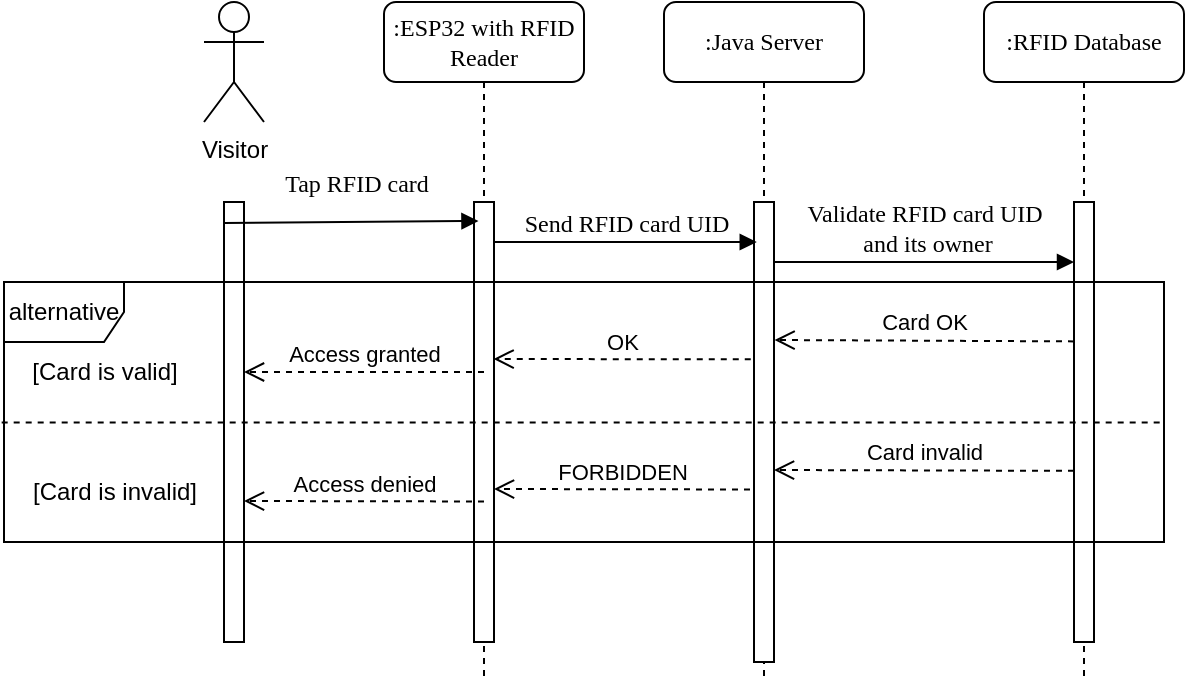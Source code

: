 <mxfile version="21.3.7" type="device">
  <diagram name="Page-1" id="13e1069c-82ec-6db2-03f1-153e76fe0fe0">
    <mxGraphModel dx="1137" dy="692" grid="1" gridSize="10" guides="1" tooltips="1" connect="1" arrows="1" fold="1" page="1" pageScale="1" pageWidth="1100" pageHeight="850" background="none" math="0" shadow="0">
      <root>
        <mxCell id="0" />
        <mxCell id="1" parent="0" />
        <mxCell id="7baba1c4bc27f4b0-2" value=":Java Server" style="shape=umlLifeline;perimeter=lifelinePerimeter;whiteSpace=wrap;html=1;container=1;collapsible=0;recursiveResize=0;outlineConnect=0;rounded=1;shadow=0;comic=0;labelBackgroundColor=none;strokeWidth=1;fontFamily=Verdana;fontSize=12;align=center;" parent="1" vertex="1">
          <mxGeometry x="430" y="100" width="100" height="340" as="geometry" />
        </mxCell>
        <mxCell id="7baba1c4bc27f4b0-10" value="" style="html=1;points=[];perimeter=orthogonalPerimeter;rounded=0;shadow=0;comic=0;labelBackgroundColor=none;strokeWidth=1;fontFamily=Verdana;fontSize=12;align=center;" parent="7baba1c4bc27f4b0-2" vertex="1">
          <mxGeometry x="45" y="100" width="10" height="230" as="geometry" />
        </mxCell>
        <mxCell id="7baba1c4bc27f4b0-3" value=":RFID Database" style="shape=umlLifeline;perimeter=lifelinePerimeter;whiteSpace=wrap;html=1;container=1;collapsible=0;recursiveResize=0;outlineConnect=0;rounded=1;shadow=0;comic=0;labelBackgroundColor=none;strokeWidth=1;fontFamily=Verdana;fontSize=12;align=center;" parent="1" vertex="1">
          <mxGeometry x="590" y="100" width="100" height="340" as="geometry" />
        </mxCell>
        <mxCell id="7baba1c4bc27f4b0-13" value="" style="html=1;points=[];perimeter=orthogonalPerimeter;rounded=0;shadow=0;comic=0;labelBackgroundColor=none;strokeWidth=1;fontFamily=Verdana;fontSize=12;align=center;" parent="7baba1c4bc27f4b0-3" vertex="1">
          <mxGeometry x="45" y="100" width="10" height="220" as="geometry" />
        </mxCell>
        <mxCell id="QY5aW8uteJ6rn8_Yj_3w-6" value="Card OK" style="html=1;verticalAlign=bottom;endArrow=open;dashed=1;endSize=8;edgeStyle=elbowEdgeStyle;elbow=vertical;curved=0;rounded=0;entryX=1.029;entryY=0.299;entryDx=0;entryDy=0;entryPerimeter=0;" edge="1" parent="7baba1c4bc27f4b0-3" target="7baba1c4bc27f4b0-10">
          <mxGeometry relative="1" as="geometry">
            <mxPoint x="45" y="169.69" as="sourcePoint" />
            <mxPoint x="-90" y="170" as="targetPoint" />
          </mxGeometry>
        </mxCell>
        <mxCell id="7baba1c4bc27f4b0-8" value=":ESP32 with RFID Reader" style="shape=umlLifeline;perimeter=lifelinePerimeter;whiteSpace=wrap;html=1;container=1;collapsible=0;recursiveResize=0;outlineConnect=0;rounded=1;shadow=0;comic=0;labelBackgroundColor=none;strokeWidth=1;fontFamily=Verdana;fontSize=12;align=center;" parent="1" vertex="1">
          <mxGeometry x="290" y="100" width="100" height="340" as="geometry" />
        </mxCell>
        <mxCell id="7baba1c4bc27f4b0-9" value="" style="html=1;points=[];perimeter=orthogonalPerimeter;rounded=0;shadow=0;comic=0;labelBackgroundColor=none;strokeWidth=1;fontFamily=Verdana;fontSize=12;align=center;" parent="7baba1c4bc27f4b0-8" vertex="1">
          <mxGeometry x="45" y="100" width="10" height="220" as="geometry" />
        </mxCell>
        <mxCell id="7baba1c4bc27f4b0-11" value="Send RFID card UID" style="html=1;verticalAlign=bottom;endArrow=block;labelBackgroundColor=none;fontFamily=Verdana;fontSize=12;edgeStyle=elbowEdgeStyle;elbow=vertical;entryX=0.138;entryY=0.086;entryDx=0;entryDy=0;entryPerimeter=0;" parent="1" source="7baba1c4bc27f4b0-9" target="7baba1c4bc27f4b0-10" edge="1">
          <mxGeometry relative="1" as="geometry">
            <mxPoint x="410" y="210" as="sourcePoint" />
            <mxPoint x="460" y="220" as="targetPoint" />
            <Array as="points">
              <mxPoint x="475" y="220" />
            </Array>
          </mxGeometry>
        </mxCell>
        <mxCell id="7baba1c4bc27f4b0-14" value="Validate RFID card UID&lt;br&gt;&amp;nbsp;and its owner" style="html=1;verticalAlign=bottom;endArrow=block;labelBackgroundColor=none;fontFamily=Verdana;fontSize=12;edgeStyle=elbowEdgeStyle;elbow=vertical;" parent="1" source="7baba1c4bc27f4b0-10" edge="1">
          <mxGeometry x="-0.002" relative="1" as="geometry">
            <mxPoint x="560" y="220" as="sourcePoint" />
            <mxPoint x="635" y="230" as="targetPoint" />
            <Array as="points">
              <mxPoint x="580" y="230" />
            </Array>
            <mxPoint as="offset" />
          </mxGeometry>
        </mxCell>
        <mxCell id="QY5aW8uteJ6rn8_Yj_3w-7" value="Visitor" style="shape=umlActor;verticalLabelPosition=bottom;verticalAlign=top;html=1;outlineConnect=0;" vertex="1" parent="1">
          <mxGeometry x="200" y="100" width="30" height="60" as="geometry" />
        </mxCell>
        <mxCell id="QY5aW8uteJ6rn8_Yj_3w-8" value="" style="html=1;points=[];perimeter=orthogonalPerimeter;rounded=0;shadow=0;comic=0;labelBackgroundColor=none;strokeWidth=1;fontFamily=Verdana;fontSize=12;align=center;" vertex="1" parent="1">
          <mxGeometry x="210" y="200" width="10" height="220" as="geometry" />
        </mxCell>
        <mxCell id="QY5aW8uteJ6rn8_Yj_3w-9" value="Tap RFID card" style="html=1;verticalAlign=bottom;endArrow=block;labelBackgroundColor=none;fontFamily=Verdana;fontSize=12;edgeStyle=elbowEdgeStyle;elbow=vertical;entryX=0.223;entryY=0.04;entryDx=0;entryDy=0;entryPerimeter=0;" edge="1" parent="1" target="7baba1c4bc27f4b0-9">
          <mxGeometry x="0.037" y="10" relative="1" as="geometry">
            <mxPoint x="210" y="210.44" as="sourcePoint" />
            <mxPoint x="330" y="210" as="targetPoint" />
            <mxPoint as="offset" />
          </mxGeometry>
        </mxCell>
        <mxCell id="QY5aW8uteJ6rn8_Yj_3w-11" value="alternative" style="shape=umlFrame;whiteSpace=wrap;html=1;pointerEvents=0;" vertex="1" parent="1">
          <mxGeometry x="100" y="240" width="580" height="130" as="geometry" />
        </mxCell>
        <mxCell id="QY5aW8uteJ6rn8_Yj_3w-12" value="[Card is valid]" style="text;html=1;align=center;verticalAlign=middle;resizable=0;points=[];autosize=1;strokeColor=none;fillColor=none;" vertex="1" parent="1">
          <mxGeometry x="100" y="270" width="100" height="30" as="geometry" />
        </mxCell>
        <mxCell id="QY5aW8uteJ6rn8_Yj_3w-13" value="[Card is invalid]" style="text;html=1;align=center;verticalAlign=middle;resizable=0;points=[];autosize=1;strokeColor=none;fillColor=none;" vertex="1" parent="1">
          <mxGeometry x="100" y="330" width="110" height="30" as="geometry" />
        </mxCell>
        <mxCell id="QY5aW8uteJ6rn8_Yj_3w-15" value="OK" style="html=1;verticalAlign=bottom;endArrow=open;dashed=1;endSize=8;edgeStyle=elbowEdgeStyle;elbow=vertical;curved=0;rounded=0;exitX=-0.162;exitY=0.342;exitDx=0;exitDy=0;exitPerimeter=0;entryX=0.981;entryY=0.358;entryDx=0;entryDy=0;entryPerimeter=0;" edge="1" parent="1" source="7baba1c4bc27f4b0-10" target="7baba1c4bc27f4b0-9">
          <mxGeometry relative="1" as="geometry">
            <mxPoint x="470" y="279" as="sourcePoint" />
            <mxPoint x="350" y="280" as="targetPoint" />
          </mxGeometry>
        </mxCell>
        <mxCell id="QY5aW8uteJ6rn8_Yj_3w-16" value="Access granted" style="html=1;verticalAlign=bottom;endArrow=open;dashed=1;endSize=8;edgeStyle=elbowEdgeStyle;elbow=vertical;curved=0;rounded=0;" edge="1" parent="1">
          <mxGeometry relative="1" as="geometry">
            <mxPoint x="340" y="285" as="sourcePoint" />
            <mxPoint x="220" y="285" as="targetPoint" />
          </mxGeometry>
        </mxCell>
        <mxCell id="QY5aW8uteJ6rn8_Yj_3w-18" value="" style="endArrow=none;dashed=1;html=1;rounded=0;entryX=1;entryY=0.54;entryDx=0;entryDy=0;entryPerimeter=0;exitX=-0.002;exitY=0.54;exitDx=0;exitDy=0;exitPerimeter=0;" edge="1" parent="1" source="QY5aW8uteJ6rn8_Yj_3w-11" target="QY5aW8uteJ6rn8_Yj_3w-11">
          <mxGeometry width="50" height="50" relative="1" as="geometry">
            <mxPoint x="390" y="340" as="sourcePoint" />
            <mxPoint x="440" y="290" as="targetPoint" />
          </mxGeometry>
        </mxCell>
        <mxCell id="QY5aW8uteJ6rn8_Yj_3w-19" value="Card invalid" style="html=1;verticalAlign=bottom;endArrow=open;dashed=1;endSize=8;edgeStyle=elbowEdgeStyle;elbow=vertical;curved=0;rounded=0;entryX=1.029;entryY=0.299;entryDx=0;entryDy=0;entryPerimeter=0;" edge="1" parent="1">
          <mxGeometry relative="1" as="geometry">
            <mxPoint x="635" y="334.43" as="sourcePoint" />
            <mxPoint x="485" y="333.74" as="targetPoint" />
          </mxGeometry>
        </mxCell>
        <mxCell id="QY5aW8uteJ6rn8_Yj_3w-20" value="FORBIDDEN" style="html=1;verticalAlign=bottom;endArrow=open;dashed=1;endSize=8;edgeStyle=elbowEdgeStyle;elbow=vertical;curved=0;rounded=0;exitX=-0.162;exitY=0.342;exitDx=0;exitDy=0;exitPerimeter=0;entryX=0.981;entryY=0.358;entryDx=0;entryDy=0;entryPerimeter=0;" edge="1" parent="1">
          <mxGeometry relative="1" as="geometry">
            <mxPoint x="473" y="343.74" as="sourcePoint" />
            <mxPoint x="345" y="343.74" as="targetPoint" />
          </mxGeometry>
        </mxCell>
        <mxCell id="QY5aW8uteJ6rn8_Yj_3w-21" value="Access denied" style="html=1;verticalAlign=bottom;endArrow=open;dashed=1;endSize=8;edgeStyle=elbowEdgeStyle;elbow=vertical;curved=0;rounded=0;" edge="1" parent="1">
          <mxGeometry relative="1" as="geometry">
            <mxPoint x="340" y="349.74" as="sourcePoint" />
            <mxPoint x="220" y="349.74" as="targetPoint" />
          </mxGeometry>
        </mxCell>
      </root>
    </mxGraphModel>
  </diagram>
</mxfile>

